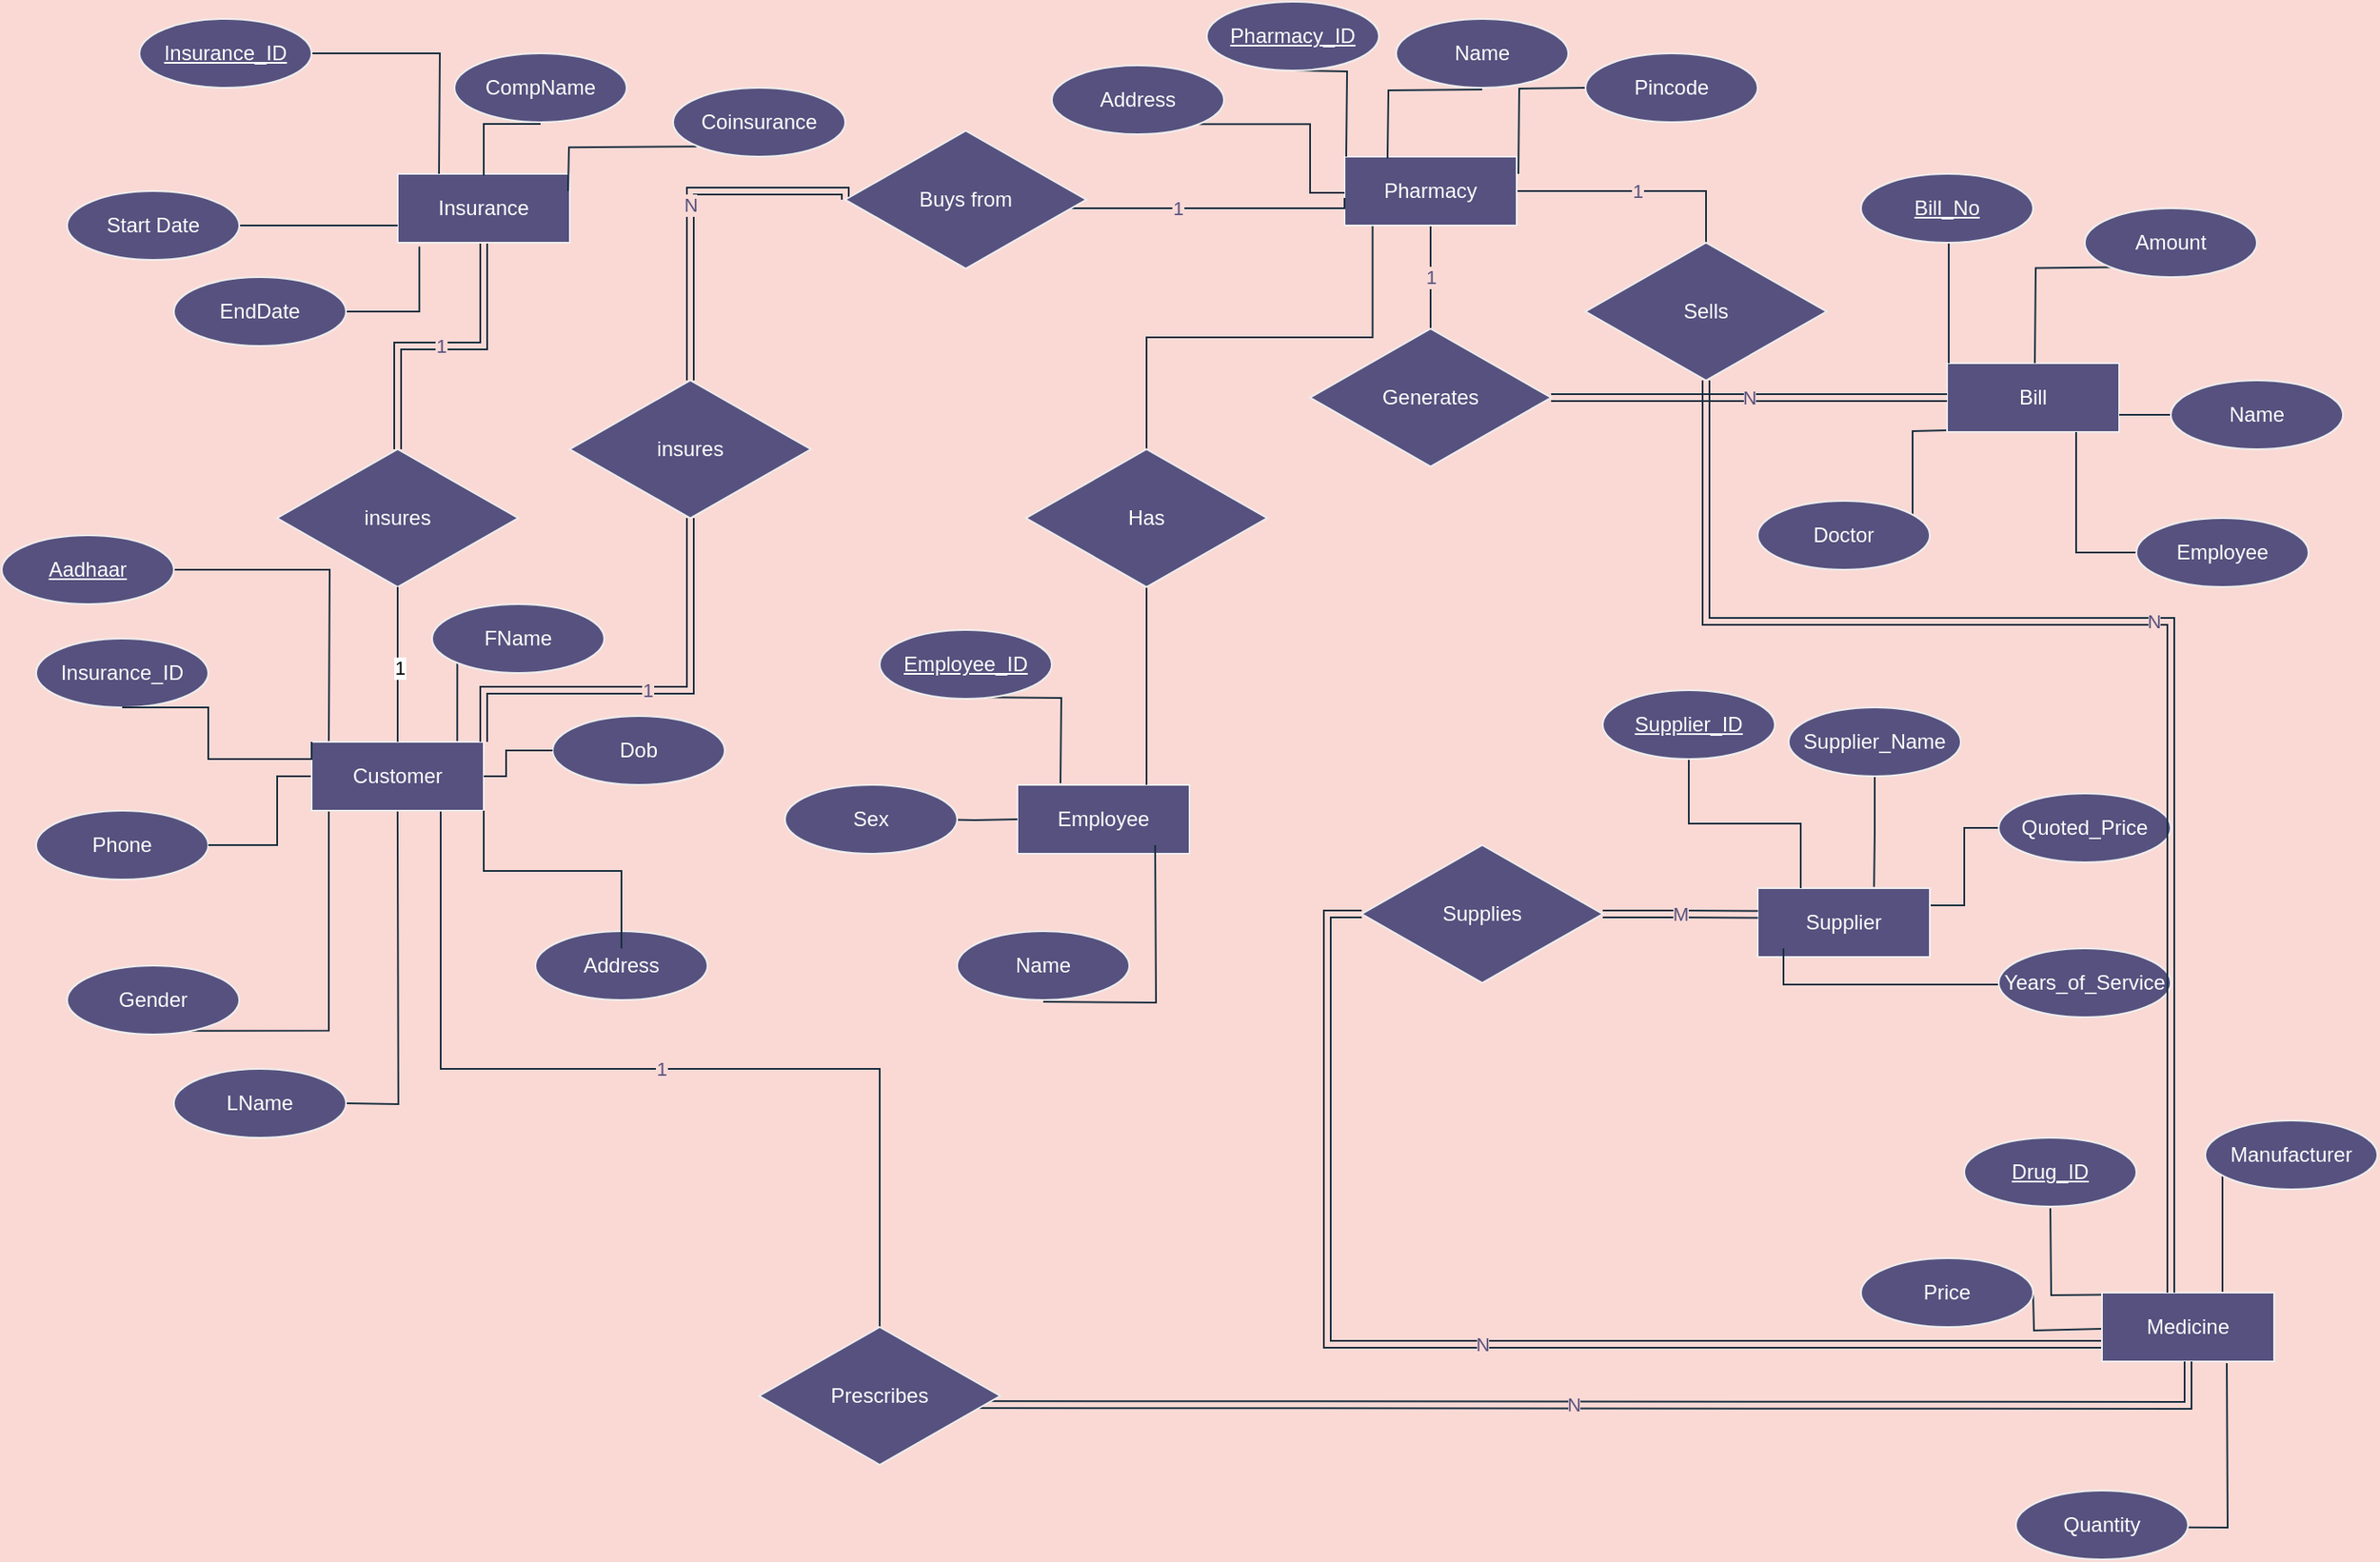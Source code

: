 <mxfile version="20.3.0" type="device"><diagram id="7XF0ykdOEG1b0-4jxJvI" name="Page-1"><mxGraphModel dx="1357" dy="988" grid="1" gridSize="10" guides="1" tooltips="1" connect="1" arrows="1" fold="1" page="1" pageScale="1" pageWidth="1390" pageHeight="980" background="#FAD9D5" math="0" shadow="0"><root><mxCell id="0"/><mxCell id="1" parent="0"/><mxCell id="EUDoSIOGcJR3qe8UrUo0-50" value="1" style="edgeStyle=orthogonalEdgeStyle;rounded=0;orthogonalLoop=1;jettySize=auto;html=1;exitX=0.5;exitY=1;exitDx=0;exitDy=0;entryX=0.5;entryY=0;entryDx=0;entryDy=0;endArrow=none;endFill=0;strokeColor=#182E3E;labelBackgroundColor=#FAD9D5;fontColor=#56517E;shape=link;" parent="1" source="hfJhxxBrOWdaHMS7ZiLI-4" target="EUDoSIOGcJR3qe8UrUo0-17" edge="1"><mxGeometry relative="1" as="geometry"/></mxCell><mxCell id="hfJhxxBrOWdaHMS7ZiLI-4" value="Insurance" style="whiteSpace=wrap;html=1;align=center;fillColor=#56517E;strokeColor=#EEEEEE;fontColor=#FFFFFF;" parent="1" vertex="1"><mxGeometry x="240" y="120" width="100" height="40" as="geometry"/></mxCell><mxCell id="EUDoSIOGcJR3qe8UrUo0-19" style="edgeStyle=orthogonalEdgeStyle;rounded=0;orthogonalLoop=1;jettySize=auto;html=1;exitX=0.5;exitY=1;exitDx=0;exitDy=0;entryX=0.5;entryY=0;entryDx=0;entryDy=0;endArrow=none;endFill=0;strokeColor=#182E3E;labelBackgroundColor=#FAD9D5;" parent="1" edge="1"><mxGeometry relative="1" as="geometry"><mxPoint x="323" y="91" as="sourcePoint"/><mxPoint x="290" y="121" as="targetPoint"/><Array as="points"><mxPoint x="320" y="91"/><mxPoint x="290" y="91"/></Array></mxGeometry></mxCell><mxCell id="hfJhxxBrOWdaHMS7ZiLI-6" value="CompName" style="ellipse;whiteSpace=wrap;html=1;align=center;fillColor=#56517E;strokeColor=#EEEEEE;fontColor=#FFFFFF;" parent="1" vertex="1"><mxGeometry x="273" y="50" width="100" height="40" as="geometry"/></mxCell><mxCell id="EUDoSIOGcJR3qe8UrUo0-18" style="edgeStyle=orthogonalEdgeStyle;rounded=0;orthogonalLoop=1;jettySize=auto;html=1;exitX=1;exitY=0.5;exitDx=0;exitDy=0;entryX=0.126;entryY=1.057;entryDx=0;entryDy=0;entryPerimeter=0;endArrow=none;endFill=0;strokeColor=#182E3E;labelBackgroundColor=#FAD9D5;" parent="1" source="hfJhxxBrOWdaHMS7ZiLI-9" target="hfJhxxBrOWdaHMS7ZiLI-4" edge="1"><mxGeometry relative="1" as="geometry"/></mxCell><mxCell id="hfJhxxBrOWdaHMS7ZiLI-9" value="EndDate" style="ellipse;whiteSpace=wrap;html=1;align=center;fillColor=#56517E;strokeColor=#EEEEEE;fontColor=#FFFFFF;" parent="1" vertex="1"><mxGeometry x="110" y="180" width="100" height="40" as="geometry"/></mxCell><mxCell id="EUDoSIOGcJR3qe8UrUo0-23" style="edgeStyle=orthogonalEdgeStyle;rounded=0;orthogonalLoop=1;jettySize=auto;html=1;exitX=0;exitY=1;exitDx=0;exitDy=0;entryX=1;entryY=0.25;entryDx=0;entryDy=0;endArrow=none;endFill=0;strokeColor=#182E3E;labelBackgroundColor=#FAD9D5;" parent="1" edge="1"><mxGeometry relative="1" as="geometry"><mxPoint x="413.645" y="104.142" as="sourcePoint"/><mxPoint x="339" y="130" as="targetPoint"/></mxGeometry></mxCell><mxCell id="hfJhxxBrOWdaHMS7ZiLI-11" value="Coinsurance" style="ellipse;whiteSpace=wrap;html=1;align=center;fillColor=#56517E;strokeColor=#EEEEEE;fontColor=#FFFFFF;" parent="1" vertex="1"><mxGeometry x="400" y="70" width="100" height="40" as="geometry"/></mxCell><mxCell id="EUDoSIOGcJR3qe8UrUo0-20" style="edgeStyle=orthogonalEdgeStyle;rounded=0;orthogonalLoop=1;jettySize=auto;html=1;exitX=1;exitY=0.5;exitDx=0;exitDy=0;entryX=0.25;entryY=0;entryDx=0;entryDy=0;endArrow=none;endFill=0;strokeColor=#182E3E;labelBackgroundColor=#FAD9D5;" parent="1" edge="1" source="hfJhxxBrOWdaHMS7ZiLI-12"><mxGeometry relative="1" as="geometry"><mxPoint x="235" y="47" as="sourcePoint"/><mxPoint x="264" y="120" as="targetPoint"/></mxGeometry></mxCell><mxCell id="hfJhxxBrOWdaHMS7ZiLI-12" value="Insurance_ID" style="ellipse;whiteSpace=wrap;html=1;align=center;fontStyle=4;fillColor=#56517E;strokeColor=#EEEEEE;fontColor=#FFFFFF;" parent="1" vertex="1"><mxGeometry x="90" y="30" width="100" height="40" as="geometry"/></mxCell><mxCell id="EUDoSIOGcJR3qe8UrUo0-22" style="edgeStyle=orthogonalEdgeStyle;rounded=0;orthogonalLoop=1;jettySize=auto;html=1;exitX=1;exitY=0.5;exitDx=0;exitDy=0;entryX=0;entryY=0.75;entryDx=0;entryDy=0;endArrow=none;endFill=0;strokeColor=#182E3E;labelBackgroundColor=#FAD9D5;" parent="1" source="hfJhxxBrOWdaHMS7ZiLI-13" target="hfJhxxBrOWdaHMS7ZiLI-4" edge="1"><mxGeometry relative="1" as="geometry"><Array as="points"><mxPoint x="150" y="150"/></Array></mxGeometry></mxCell><mxCell id="hfJhxxBrOWdaHMS7ZiLI-13" value="Start Date" style="ellipse;whiteSpace=wrap;html=1;align=center;fillColor=#56517E;strokeColor=#EEEEEE;fontColor=#FFFFFF;" parent="1" vertex="1"><mxGeometry x="48" y="130" width="100" height="40" as="geometry"/></mxCell><mxCell id="EUDoSIOGcJR3qe8UrUo0-65" value="1" style="edgeStyle=orthogonalEdgeStyle;rounded=0;orthogonalLoop=1;jettySize=auto;html=1;exitX=0.75;exitY=1;exitDx=0;exitDy=0;endArrow=none;endFill=0;strokeColor=#182E3E;labelBackgroundColor=#FAD9D5;fontColor=#56517E;" parent="1" source="hfJhxxBrOWdaHMS7ZiLI-21" target="EUDoSIOGcJR3qe8UrUo0-64" edge="1"><mxGeometry relative="1" as="geometry"/></mxCell><mxCell id="EUDoSIOGcJR3qe8UrUo0-38" style="edgeStyle=orthogonalEdgeStyle;rounded=0;orthogonalLoop=1;jettySize=auto;html=1;exitX=0.336;exitY=0.946;exitDx=0;exitDy=0;entryX=0.75;entryY=0;entryDx=0;entryDy=0;endArrow=none;endFill=0;exitPerimeter=0;strokeColor=#182E3E;labelBackgroundColor=#FAD9D5;" parent="1" source="hfJhxxBrOWdaHMS7ZiLI-22" target="hfJhxxBrOWdaHMS7ZiLI-21" edge="1"><mxGeometry relative="1" as="geometry"><mxPoint x="290" y="719" as="sourcePoint"/><mxPoint x="235" y="759" as="targetPoint"/><Array as="points"><mxPoint x="200" y="618"/><mxPoint x="200" y="450"/></Array></mxGeometry></mxCell><mxCell id="hfJhxxBrOWdaHMS7ZiLI-22" value="Gender" style="ellipse;whiteSpace=wrap;html=1;align=center;fillColor=#56517E;strokeColor=#EEEEEE;fontColor=#FFFFFF;" parent="1" vertex="1"><mxGeometry x="48" y="580" width="100" height="40" as="geometry"/></mxCell><mxCell id="EUDoSIOGcJR3qe8UrUo0-40" style="edgeStyle=orthogonalEdgeStyle;rounded=0;orthogonalLoop=1;jettySize=auto;html=1;exitX=0;exitY=1;exitDx=0;exitDy=0;entryX=1;entryY=0.5;entryDx=0;entryDy=0;endArrow=none;endFill=0;strokeColor=#182E3E;labelBackgroundColor=#FAD9D5;" parent="1" source="hfJhxxBrOWdaHMS7ZiLI-23" target="hfJhxxBrOWdaHMS7ZiLI-21" edge="1"><mxGeometry relative="1" as="geometry"><Array as="points"><mxPoint x="275" y="470"/></Array></mxGeometry></mxCell><mxCell id="hfJhxxBrOWdaHMS7ZiLI-23" value="FName" style="ellipse;whiteSpace=wrap;html=1;align=center;fillColor=#56517E;strokeColor=#EEEEEE;fontColor=#FFFFFF;" parent="1" vertex="1"><mxGeometry x="260" y="370" width="100" height="40" as="geometry"/></mxCell><mxCell id="EUDoSIOGcJR3qe8UrUo0-37" style="edgeStyle=orthogonalEdgeStyle;rounded=0;orthogonalLoop=1;jettySize=auto;html=1;entryX=0.25;entryY=1;entryDx=0;entryDy=0;endArrow=none;endFill=0;strokeColor=#182E3E;labelBackgroundColor=#FAD9D5;" parent="1" edge="1"><mxGeometry relative="1" as="geometry"><mxPoint x="210" y="660" as="sourcePoint"/><mxPoint x="239.93" y="480" as="targetPoint"/></mxGeometry></mxCell><mxCell id="hfJhxxBrOWdaHMS7ZiLI-25" value="Phone" style="ellipse;whiteSpace=wrap;html=1;align=center;fillColor=#56517E;strokeColor=#EEEEEE;fontColor=#FFFFFF;" parent="1" vertex="1"><mxGeometry x="30" y="490" width="100" height="40" as="geometry"/></mxCell><mxCell id="EUDoSIOGcJR3qe8UrUo0-39" style="edgeStyle=orthogonalEdgeStyle;rounded=0;orthogonalLoop=1;jettySize=auto;html=1;exitX=1;exitY=0.5;exitDx=0;exitDy=0;entryX=0;entryY=0;entryDx=0;entryDy=0;endArrow=none;endFill=0;strokeColor=#182E3E;labelBackgroundColor=#FAD9D5;" parent="1" edge="1" source="hfJhxxBrOWdaHMS7ZiLI-26"><mxGeometry relative="1" as="geometry"><mxPoint x="150" y="410" as="sourcePoint"/><mxPoint x="200" y="450" as="targetPoint"/></mxGeometry></mxCell><mxCell id="hfJhxxBrOWdaHMS7ZiLI-26" value="Aadhaar" style="ellipse;whiteSpace=wrap;html=1;align=center;fontStyle=4;fillColor=#56517E;strokeColor=#EEEEEE;fontColor=#FFFFFF;" parent="1" vertex="1"><mxGeometry x="10" y="330" width="100" height="40" as="geometry"/></mxCell><mxCell id="EUDoSIOGcJR3qe8UrUo0-36" style="edgeStyle=orthogonalEdgeStyle;rounded=0;orthogonalLoop=1;jettySize=auto;html=1;exitX=1;exitY=0.5;exitDx=0;exitDy=0;entryX=0;entryY=0.5;entryDx=0;entryDy=0;endArrow=none;endFill=0;strokeColor=#182E3E;labelBackgroundColor=#FAD9D5;" parent="1" source="hfJhxxBrOWdaHMS7ZiLI-25" target="hfJhxxBrOWdaHMS7ZiLI-21" edge="1"><mxGeometry relative="1" as="geometry"><mxPoint x="150" y="780" as="sourcePoint"/><Array as="points"><mxPoint x="170" y="510"/><mxPoint x="170" y="470"/></Array></mxGeometry></mxCell><mxCell id="EUDoSIOGcJR3qe8UrUo0-55" value="1" style="edgeStyle=orthogonalEdgeStyle;rounded=0;orthogonalLoop=1;jettySize=auto;html=1;exitX=0.5;exitY=1;exitDx=0;exitDy=0;entryX=0.5;entryY=0;entryDx=0;entryDy=0;endArrow=none;endFill=0;strokeColor=#182E3E;labelBackgroundColor=#FAD9D5;fontColor=#56517E;" parent="1" source="hfJhxxBrOWdaHMS7ZiLI-29" target="EUDoSIOGcJR3qe8UrUo0-54" edge="1"><mxGeometry relative="1" as="geometry"/></mxCell><mxCell id="EUDoSIOGcJR3qe8UrUo0-73" value="1" style="edgeStyle=orthogonalEdgeStyle;rounded=0;orthogonalLoop=1;jettySize=auto;html=1;exitX=1;exitY=0.5;exitDx=0;exitDy=0;entryX=0.5;entryY=0;entryDx=0;entryDy=0;endArrow=none;endFill=0;strokeColor=#182E3E;labelBackgroundColor=#FAD9D5;fontColor=#56517E;" parent="1" source="hfJhxxBrOWdaHMS7ZiLI-29" target="EUDoSIOGcJR3qe8UrUo0-72" edge="1"><mxGeometry relative="1" as="geometry"/></mxCell><mxCell id="hfJhxxBrOWdaHMS7ZiLI-29" value="Pharmacy" style="whiteSpace=wrap;html=1;align=center;fillColor=#56517E;strokeColor=#EEEEEE;fontColor=#FFFFFF;" parent="1" vertex="1"><mxGeometry x="790" y="110" width="100" height="40" as="geometry"/></mxCell><mxCell id="EUDoSIOGcJR3qe8UrUo0-30" style="edgeStyle=orthogonalEdgeStyle;rounded=0;orthogonalLoop=1;jettySize=auto;html=1;exitX=0.5;exitY=1;exitDx=0;exitDy=0;entryX=0.25;entryY=0;entryDx=0;entryDy=0;endArrow=none;endFill=0;strokeColor=#182E3E;labelBackgroundColor=#FAD9D5;" parent="1" edge="1"><mxGeometry relative="1" as="geometry"><mxPoint x="870" y="71.0" as="sourcePoint"/><mxPoint x="815" y="111.0" as="targetPoint"/></mxGeometry></mxCell><mxCell id="hfJhxxBrOWdaHMS7ZiLI-30" value="Name" style="ellipse;whiteSpace=wrap;html=1;align=center;fillColor=#56517E;strokeColor=#EEEEEE;fontColor=#FFFFFF;" parent="1" vertex="1"><mxGeometry x="820" y="30" width="100" height="40" as="geometry"/></mxCell><mxCell id="EUDoSIOGcJR3qe8UrUo0-28" style="edgeStyle=orthogonalEdgeStyle;rounded=0;orthogonalLoop=1;jettySize=auto;html=1;exitX=1;exitY=1;exitDx=0;exitDy=0;entryX=0;entryY=0.5;entryDx=0;entryDy=0;endArrow=none;endFill=0;strokeColor=#182E3E;labelBackgroundColor=#FAD9D5;" parent="1" edge="1"><mxGeometry relative="1" as="geometry"><mxPoint x="705.355" y="91.142" as="sourcePoint"/><mxPoint x="790" y="131.0" as="targetPoint"/><Array as="points"><mxPoint x="770" y="91"/><mxPoint x="770" y="131"/></Array></mxGeometry></mxCell><mxCell id="hfJhxxBrOWdaHMS7ZiLI-31" value="Address" style="ellipse;whiteSpace=wrap;html=1;align=center;fillColor=#56517E;strokeColor=#EEEEEE;fontColor=#FFFFFF;" parent="1" vertex="1"><mxGeometry x="620" y="57" width="100" height="40" as="geometry"/></mxCell><mxCell id="EUDoSIOGcJR3qe8UrUo0-29" style="edgeStyle=orthogonalEdgeStyle;rounded=0;orthogonalLoop=1;jettySize=auto;html=1;exitX=0.5;exitY=1;exitDx=0;exitDy=0;entryX=0;entryY=0;entryDx=0;entryDy=0;endArrow=none;endFill=0;strokeColor=#182E3E;labelBackgroundColor=#FAD9D5;" parent="1" edge="1"><mxGeometry relative="1" as="geometry"><mxPoint x="761" y="60.0" as="sourcePoint"/><mxPoint x="791" y="110.0" as="targetPoint"/></mxGeometry></mxCell><mxCell id="hfJhxxBrOWdaHMS7ZiLI-34" value="Pharmacy_ID" style="ellipse;whiteSpace=wrap;html=1;align=center;fontStyle=4;fillColor=#56517E;strokeColor=#EEEEEE;fontColor=#FFFFFF;" parent="1" vertex="1"><mxGeometry x="710" y="20" width="100" height="40" as="geometry"/></mxCell><mxCell id="V5djF7r7HjZtkyqobrwl-5" value="Employee" style="whiteSpace=wrap;html=1;align=center;fillColor=#56517E;strokeColor=#EEEEEE;fontColor=#FFFFFF;" parent="1" vertex="1"><mxGeometry x="600" y="475" width="100" height="40" as="geometry"/></mxCell><mxCell id="EUDoSIOGcJR3qe8UrUo0-43" style="edgeStyle=orthogonalEdgeStyle;rounded=0;orthogonalLoop=1;jettySize=auto;html=1;exitX=0.5;exitY=1;exitDx=0;exitDy=0;endArrow=none;endFill=0;strokeColor=#182E3E;labelBackgroundColor=#FAD9D5;" parent="1" edge="1"><mxGeometry relative="1" as="geometry"><mxPoint x="615" y="601" as="sourcePoint"/><mxPoint x="680" y="510" as="targetPoint"/></mxGeometry></mxCell><mxCell id="V5djF7r7HjZtkyqobrwl-6" value="Name" style="ellipse;whiteSpace=wrap;html=1;align=center;fillColor=#56517E;strokeColor=#EEEEEE;fontColor=#FFFFFF;" parent="1" vertex="1"><mxGeometry x="565" y="560" width="100" height="40" as="geometry"/></mxCell><mxCell id="EUDoSIOGcJR3qe8UrUo0-42" style="edgeStyle=orthogonalEdgeStyle;rounded=0;orthogonalLoop=1;jettySize=auto;html=1;exitX=0.5;exitY=1;exitDx=0;exitDy=0;entryX=0.25;entryY=0;entryDx=0;entryDy=0;endArrow=none;endFill=0;strokeColor=#182E3E;labelBackgroundColor=#FAD9D5;" parent="1" edge="1"><mxGeometry relative="1" as="geometry"><mxPoint x="570" y="424" as="sourcePoint"/><mxPoint x="625" y="474" as="targetPoint"/></mxGeometry></mxCell><mxCell id="V5djF7r7HjZtkyqobrwl-8" value="Employee_ID" style="ellipse;whiteSpace=wrap;html=1;align=center;fontStyle=4;fillColor=#56517E;strokeColor=#EEEEEE;fontColor=#FFFFFF;" parent="1" vertex="1"><mxGeometry x="520" y="385" width="100" height="40" as="geometry"/></mxCell><mxCell id="EUDoSIOGcJR3qe8UrUo0-31" style="edgeStyle=orthogonalEdgeStyle;rounded=0;orthogonalLoop=1;jettySize=auto;html=1;exitX=0;exitY=0.5;exitDx=0;exitDy=0;entryX=1;entryY=0.25;entryDx=0;entryDy=0;endArrow=none;endFill=0;strokeColor=#182E3E;labelBackgroundColor=#FAD9D5;" parent="1" edge="1"><mxGeometry relative="1" as="geometry"><mxPoint x="931.0" y="70" as="sourcePoint"/><mxPoint x="891.0" y="120" as="targetPoint"/></mxGeometry></mxCell><mxCell id="V5djF7r7HjZtkyqobrwl-9" value="Pincode" style="ellipse;whiteSpace=wrap;html=1;align=center;fillColor=#56517E;strokeColor=#EEEEEE;fontColor=#FFFFFF;" parent="1" vertex="1"><mxGeometry x="930" y="50" width="100" height="40" as="geometry"/></mxCell><mxCell id="EUDoSIOGcJR3qe8UrUo0-41" style="edgeStyle=orthogonalEdgeStyle;rounded=0;orthogonalLoop=1;jettySize=auto;html=1;exitX=1;exitY=0.5;exitDx=0;exitDy=0;entryX=0;entryY=0.5;entryDx=0;entryDy=0;endArrow=none;endFill=0;strokeColor=#182E3E;labelBackgroundColor=#FAD9D5;" parent="1" target="V5djF7r7HjZtkyqobrwl-5" edge="1"><mxGeometry relative="1" as="geometry"><mxPoint x="550.0" y="495.0" as="sourcePoint"/></mxGeometry></mxCell><mxCell id="V5djF7r7HjZtkyqobrwl-10" value="Sex" style="ellipse;whiteSpace=wrap;html=1;align=center;fillColor=#56517E;strokeColor=#EEEEEE;fontColor=#FFFFFF;" parent="1" vertex="1"><mxGeometry x="465" y="475" width="100" height="40" as="geometry"/></mxCell><mxCell id="EUDoSIOGcJR3qe8UrUo0-44" style="edgeStyle=orthogonalEdgeStyle;rounded=0;orthogonalLoop=1;jettySize=auto;html=1;exitX=0;exitY=0.5;exitDx=0;exitDy=0;entryX=1;entryY=0.5;entryDx=0;entryDy=0;endArrow=none;endFill=0;strokeColor=#182E3E;labelBackgroundColor=#FAD9D5;" parent="1" edge="1"><mxGeometry relative="1" as="geometry"><mxPoint x="1230" y="791" as="sourcePoint"/><mxPoint x="1190" y="771" as="targetPoint"/></mxGeometry></mxCell><mxCell id="EUDoSIOGcJR3qe8UrUo0-45" style="edgeStyle=orthogonalEdgeStyle;rounded=0;orthogonalLoop=1;jettySize=auto;html=1;exitX=0.5;exitY=0;exitDx=0;exitDy=0;entryX=0;entryY=0.5;entryDx=0;entryDy=0;endArrow=none;endFill=0;strokeColor=#182E3E;labelBackgroundColor=#FAD9D5;" parent="1" edge="1"><mxGeometry relative="1" as="geometry"><mxPoint x="1281.0" y="771" as="sourcePoint"/><mxPoint x="1292.0" y="691.0" as="targetPoint"/><Array as="points"><mxPoint x="1300" y="771"/><mxPoint x="1300" y="691"/></Array></mxGeometry></mxCell><mxCell id="EUDoSIOGcJR3qe8UrUo0-46" style="edgeStyle=orthogonalEdgeStyle;rounded=0;orthogonalLoop=1;jettySize=auto;html=1;exitX=0.25;exitY=0;exitDx=0;exitDy=0;entryX=0.5;entryY=1;entryDx=0;entryDy=0;endArrow=none;endFill=0;strokeColor=#182E3E;labelBackgroundColor=#FAD9D5;" parent="1" edge="1"><mxGeometry relative="1" as="geometry"><mxPoint x="1255" y="771" as="sourcePoint"/><mxPoint x="1200" y="721" as="targetPoint"/></mxGeometry></mxCell><mxCell id="EUDoSIOGcJR3qe8UrUo0-69" value="N" style="edgeStyle=orthogonalEdgeStyle;rounded=0;orthogonalLoop=1;jettySize=auto;html=1;exitX=0;exitY=0.75;exitDx=0;exitDy=0;entryX=0;entryY=0.5;entryDx=0;entryDy=0;endArrow=none;endFill=0;strokeColor=#182E3E;labelBackgroundColor=#FAD9D5;shape=link;fontColor=#56517E;" parent="1" source="PCEqB7BbKLcqaU2WV-lJ-2" target="EUDoSIOGcJR3qe8UrUo0-68" edge="1"><mxGeometry relative="1" as="geometry"/></mxCell><mxCell id="PCEqB7BbKLcqaU2WV-lJ-2" value="Medicine" style="whiteSpace=wrap;html=1;align=center;fillColor=#56517E;strokeColor=#EEEEEE;fontColor=#FFFFFF;" parent="1" vertex="1"><mxGeometry x="1230" y="770" width="100" height="40" as="geometry"/></mxCell><mxCell id="EUDoSIOGcJR3qe8UrUo0-47" style="edgeStyle=orthogonalEdgeStyle;rounded=0;orthogonalLoop=1;jettySize=auto;html=1;exitX=0;exitY=0.5;exitDx=0;exitDy=0;entryX=0.75;entryY=0;entryDx=0;entryDy=0;endArrow=none;endFill=0;strokeColor=#182E3E;labelBackgroundColor=#FAD9D5;" parent="1" edge="1"><mxGeometry relative="1" as="geometry"><mxPoint x="1180.0" y="906" as="sourcePoint"/><mxPoint x="1302.5" y="811" as="targetPoint"/></mxGeometry></mxCell><mxCell id="PCEqB7BbKLcqaU2WV-lJ-3" value="Quantity" style="ellipse;whiteSpace=wrap;html=1;align=center;fillColor=#56517E;strokeColor=#EEEEEE;fontColor=#FFFFFF;" parent="1" vertex="1"><mxGeometry x="1180" y="885" width="100" height="40" as="geometry"/></mxCell><mxCell id="PCEqB7BbKLcqaU2WV-lJ-4" value="Price" style="ellipse;whiteSpace=wrap;html=1;align=center;fillColor=#56517E;strokeColor=#EEEEEE;fontColor=#FFFFFF;" parent="1" vertex="1"><mxGeometry x="1090" y="750" width="100" height="40" as="geometry"/></mxCell><mxCell id="PCEqB7BbKLcqaU2WV-lJ-5" value="Drug_ID" style="ellipse;whiteSpace=wrap;html=1;align=center;fontStyle=4;fillColor=#56517E;strokeColor=#EEEEEE;fontColor=#FFFFFF;" parent="1" vertex="1"><mxGeometry x="1150" y="680" width="100" height="40" as="geometry"/></mxCell><mxCell id="PCEqB7BbKLcqaU2WV-lJ-6" value="Manufacturer" style="ellipse;whiteSpace=wrap;html=1;align=center;fillColor=#56517E;strokeColor=#EEEEEE;fontColor=#FFFFFF;" parent="1" vertex="1"><mxGeometry x="1290" y="670" width="100" height="40" as="geometry"/></mxCell><mxCell id="EUDoSIOGcJR3qe8UrUo0-62" style="edgeStyle=orthogonalEdgeStyle;rounded=0;orthogonalLoop=1;jettySize=auto;html=1;exitX=0;exitY=1;exitDx=0;exitDy=0;entryX=1;entryY=0.5;entryDx=0;entryDy=0;endArrow=none;endFill=0;strokeColor=#182E3E;labelBackgroundColor=#FAD9D5;" parent="1" edge="1"><mxGeometry relative="1" as="geometry"><mxPoint x="1140" y="269" as="sourcePoint"/><mxPoint x="1120" y="329" as="targetPoint"/></mxGeometry></mxCell><mxCell id="EUDoSIOGcJR3qe8UrUo0-6" value="Bill" style="whiteSpace=wrap;html=1;align=center;fillColor=#56517E;strokeColor=#EEEEEE;fontColor=#FFFFFF;" parent="1" vertex="1"><mxGeometry x="1140" y="230" width="100" height="40" as="geometry"/></mxCell><mxCell id="EUDoSIOGcJR3qe8UrUo0-25" style="edgeStyle=orthogonalEdgeStyle;rounded=0;orthogonalLoop=1;jettySize=auto;html=1;exitX=0;exitY=1;exitDx=0;exitDy=0;entryX=0.5;entryY=0;entryDx=0;entryDy=0;endArrow=none;endFill=0;strokeColor=#182E3E;labelBackgroundColor=#FAD9D5;" parent="1" edge="1"><mxGeometry relative="1" as="geometry"><mxPoint x="1235.799" y="174.204" as="sourcePoint"/><mxPoint x="1191" y="230" as="targetPoint"/></mxGeometry></mxCell><mxCell id="EUDoSIOGcJR3qe8UrUo0-7" value="Amount" style="ellipse;whiteSpace=wrap;html=1;align=center;fillColor=#56517E;strokeColor=#EEEEEE;fontColor=#FFFFFF;" parent="1" vertex="1"><mxGeometry x="1220" y="140" width="100" height="40" as="geometry"/></mxCell><mxCell id="EUDoSIOGcJR3qe8UrUo0-26" style="edgeStyle=orthogonalEdgeStyle;rounded=0;orthogonalLoop=1;jettySize=auto;html=1;exitX=0;exitY=0.5;exitDx=0;exitDy=0;entryX=1;entryY=0.75;entryDx=0;entryDy=0;endArrow=none;endFill=0;strokeColor=#182E3E;labelBackgroundColor=#FAD9D5;" parent="1" source="EUDoSIOGcJR3qe8UrUo0-8" target="EUDoSIOGcJR3qe8UrUo0-6" edge="1"><mxGeometry relative="1" as="geometry"/></mxCell><mxCell id="EUDoSIOGcJR3qe8UrUo0-8" value="Name" style="ellipse;whiteSpace=wrap;html=1;align=center;fillColor=#56517E;strokeColor=#EEEEEE;fontColor=#FFFFFF;" parent="1" vertex="1"><mxGeometry x="1270" y="240" width="100" height="40" as="geometry"/></mxCell><mxCell id="EUDoSIOGcJR3qe8UrUo0-24" style="edgeStyle=orthogonalEdgeStyle;rounded=0;orthogonalLoop=1;jettySize=auto;html=1;exitX=0.5;exitY=1;exitDx=0;exitDy=0;entryX=0;entryY=0;entryDx=0;entryDy=0;endArrow=none;endFill=0;strokeColor=#182E3E;labelBackgroundColor=#FAD9D5;" parent="1" edge="1"><mxGeometry relative="1" as="geometry"><mxPoint x="1141" y="160" as="sourcePoint"/><mxPoint x="1141" y="230" as="targetPoint"/></mxGeometry></mxCell><mxCell id="EUDoSIOGcJR3qe8UrUo0-9" value="Bill_No" style="ellipse;whiteSpace=wrap;html=1;align=center;fontStyle=4;fillColor=#56517E;strokeColor=#EEEEEE;fontColor=#FFFFFF;" parent="1" vertex="1"><mxGeometry x="1090" y="120" width="100" height="40" as="geometry"/></mxCell><mxCell id="EUDoSIOGcJR3qe8UrUo0-27" style="edgeStyle=orthogonalEdgeStyle;rounded=0;orthogonalLoop=1;jettySize=auto;html=1;exitX=0;exitY=0.5;exitDx=0;exitDy=0;entryX=0.75;entryY=1;entryDx=0;entryDy=0;endArrow=none;endFill=0;strokeColor=#182E3E;labelBackgroundColor=#FAD9D5;" parent="1" source="EUDoSIOGcJR3qe8UrUo0-10" target="EUDoSIOGcJR3qe8UrUo0-6" edge="1"><mxGeometry relative="1" as="geometry"/></mxCell><mxCell id="EUDoSIOGcJR3qe8UrUo0-10" value="Employee" style="ellipse;whiteSpace=wrap;html=1;align=center;fillColor=#56517E;strokeColor=#EEEEEE;fontColor=#FFFFFF;" parent="1" vertex="1"><mxGeometry x="1250" y="320" width="100" height="40" as="geometry"/></mxCell><mxCell id="EUDoSIOGcJR3qe8UrUo0-67" style="edgeStyle=orthogonalEdgeStyle;rounded=0;orthogonalLoop=1;jettySize=auto;html=1;exitX=1;exitY=0.25;exitDx=0;exitDy=0;entryX=0;entryY=0.5;entryDx=0;entryDy=0;endArrow=none;endFill=0;strokeColor=#182E3E;labelBackgroundColor=#FAD9D5;" parent="1" source="EUDoSIOGcJR3qe8UrUo0-11" target="EUDoSIOGcJR3qe8UrUo0-13" edge="1"><mxGeometry relative="1" as="geometry"/></mxCell><mxCell id="EUDoSIOGcJR3qe8UrUo0-11" value="Supplier" style="whiteSpace=wrap;html=1;align=center;fillColor=#56517E;strokeColor=#EEEEEE;fontColor=#FFFFFF;" parent="1" vertex="1"><mxGeometry x="1030" y="535" width="100" height="40" as="geometry"/></mxCell><mxCell id="EUDoSIOGcJR3qe8UrUo0-34" style="edgeStyle=orthogonalEdgeStyle;rounded=0;orthogonalLoop=1;jettySize=auto;html=1;exitX=0.5;exitY=1;exitDx=0;exitDy=0;entryX=0.676;entryY=-0.02;entryDx=0;entryDy=0;entryPerimeter=0;endArrow=none;endFill=0;strokeColor=#182E3E;labelBackgroundColor=#FAD9D5;" parent="1" source="EUDoSIOGcJR3qe8UrUo0-12" target="EUDoSIOGcJR3qe8UrUo0-11" edge="1"><mxGeometry relative="1" as="geometry"/></mxCell><mxCell id="EUDoSIOGcJR3qe8UrUo0-12" value="Supplier_Name" style="ellipse;whiteSpace=wrap;html=1;align=center;fillColor=#56517E;strokeColor=#EEEEEE;fontColor=#FFFFFF;" parent="1" vertex="1"><mxGeometry x="1048" y="430" width="100" height="40" as="geometry"/></mxCell><mxCell id="EUDoSIOGcJR3qe8UrUo0-13" value="Quoted_Price" style="ellipse;whiteSpace=wrap;html=1;align=center;fillColor=#56517E;strokeColor=#EEEEEE;fontColor=#FFFFFF;" parent="1" vertex="1"><mxGeometry x="1170" y="480" width="100" height="40" as="geometry"/></mxCell><mxCell id="EUDoSIOGcJR3qe8UrUo0-33" style="edgeStyle=orthogonalEdgeStyle;rounded=0;orthogonalLoop=1;jettySize=auto;html=1;exitX=0.5;exitY=1;exitDx=0;exitDy=0;entryX=0.25;entryY=0;entryDx=0;entryDy=0;endArrow=none;endFill=0;strokeColor=#182E3E;labelBackgroundColor=#FAD9D5;" parent="1" source="EUDoSIOGcJR3qe8UrUo0-14" target="EUDoSIOGcJR3qe8UrUo0-11" edge="1"><mxGeometry relative="1" as="geometry"/></mxCell><mxCell id="EUDoSIOGcJR3qe8UrUo0-14" value="Supplier_ID" style="ellipse;whiteSpace=wrap;html=1;align=center;fontStyle=4;fillColor=#56517E;strokeColor=#EEEEEE;fontColor=#FFFFFF;" parent="1" vertex="1"><mxGeometry x="940" y="420" width="100" height="40" as="geometry"/></mxCell><mxCell id="EUDoSIOGcJR3qe8UrUo0-35" style="edgeStyle=orthogonalEdgeStyle;rounded=0;orthogonalLoop=1;jettySize=auto;html=1;exitX=1;exitY=0.5;exitDx=0;exitDy=0;endArrow=none;endFill=0;strokeColor=#182E3E;labelBackgroundColor=#FAD9D5;" parent="1" edge="1"><mxGeometry relative="1" as="geometry"><mxPoint x="1270" y="591" as="sourcePoint"/><mxPoint x="1045" y="570" as="targetPoint"/><Array as="points"><mxPoint x="1045" y="591"/><mxPoint x="1045" y="575"/></Array></mxGeometry></mxCell><mxCell id="EUDoSIOGcJR3qe8UrUo0-15" value="Years_of_Service" style="ellipse;whiteSpace=wrap;html=1;align=center;fillColor=#56517E;strokeColor=#EEEEEE;fontColor=#FFFFFF;" parent="1" vertex="1"><mxGeometry x="1170" y="570" width="100" height="40" as="geometry"/></mxCell><mxCell id="EUDoSIOGcJR3qe8UrUo0-17" value="insures" style="rhombus;whiteSpace=wrap;html=1;fillColor=#56517E;strokeColor=#EEEEEE;fontColor=#FFFFFF;" parent="1" vertex="1"><mxGeometry x="170" y="280" width="140" height="80" as="geometry"/></mxCell><mxCell id="EUDoSIOGcJR3qe8UrUo0-52" value="1" style="edgeStyle=orthogonalEdgeStyle;rounded=0;orthogonalLoop=1;jettySize=auto;html=1;exitX=1;exitY=0.5;exitDx=0;exitDy=0;entryX=0;entryY=0.75;entryDx=0;entryDy=0;endArrow=none;endFill=0;strokeColor=#182E3E;labelBackgroundColor=#FAD9D5;fontColor=#56517E;" parent="1" edge="1"><mxGeometry relative="1" as="geometry"><mxPoint x="590" y="140" as="sourcePoint"/><mxPoint x="790" y="134" as="targetPoint"/><Array as="points"><mxPoint x="790" y="140"/></Array></mxGeometry></mxCell><mxCell id="EUDoSIOGcJR3qe8UrUo0-53" value="N" style="edgeStyle=orthogonalEdgeStyle;rounded=0;orthogonalLoop=1;jettySize=auto;html=1;exitX=0;exitY=0.5;exitDx=0;exitDy=0;entryX=0.5;entryY=0;entryDx=0;entryDy=0;endArrow=none;endFill=0;strokeColor=#182E3E;labelBackgroundColor=#FAD9D5;fontColor=#56517E;shape=link;" parent="1" edge="1" target="3AS5WESeTif79dfq1eo7-12"><mxGeometry relative="1" as="geometry"><Array as="points"><mxPoint x="500" y="130"/><mxPoint x="410" y="130"/></Array><mxPoint x="500" y="135" as="sourcePoint"/><mxPoint x="340" y="140" as="targetPoint"/></mxGeometry></mxCell><mxCell id="EUDoSIOGcJR3qe8UrUo0-51" value="Buys from" style="rhombus;whiteSpace=wrap;html=1;fillColor=#56517E;strokeColor=#EEEEEE;fontColor=#FFFFFF;" parent="1" vertex="1"><mxGeometry x="500" y="95" width="140" height="80" as="geometry"/></mxCell><mxCell id="EUDoSIOGcJR3qe8UrUo0-56" value="N" style="edgeStyle=orthogonalEdgeStyle;rounded=0;orthogonalLoop=1;jettySize=auto;html=1;exitX=1;exitY=0.5;exitDx=0;exitDy=0;entryX=0;entryY=0.5;entryDx=0;entryDy=0;endArrow=none;endFill=0;strokeColor=#182E3E;labelBackgroundColor=#FAD9D5;fontColor=#56517E;shape=link;" parent="1" source="EUDoSIOGcJR3qe8UrUo0-54" target="EUDoSIOGcJR3qe8UrUo0-6" edge="1"><mxGeometry relative="1" as="geometry"/></mxCell><mxCell id="EUDoSIOGcJR3qe8UrUo0-71" value="N" style="edgeStyle=orthogonalEdgeStyle;rounded=0;orthogonalLoop=1;jettySize=auto;html=1;exitX=0.5;exitY=1;exitDx=0;exitDy=0;endArrow=none;endFill=0;strokeColor=#182E3E;labelBackgroundColor=#FAD9D5;fontColor=#56517E;shape=link;" parent="1" source="EUDoSIOGcJR3qe8UrUo0-72" edge="1"><mxGeometry relative="1" as="geometry"><Array as="points"><mxPoint x="1000" y="380"/><mxPoint x="1270" y="380"/><mxPoint x="1270" y="770"/></Array><mxPoint x="1270" y="770" as="targetPoint"/></mxGeometry></mxCell><mxCell id="EUDoSIOGcJR3qe8UrUo0-54" value="Generates" style="rhombus;whiteSpace=wrap;html=1;fillColor=#56517E;strokeColor=#EEEEEE;fontColor=#FFFFFF;" parent="1" vertex="1"><mxGeometry x="770" y="210" width="140" height="80" as="geometry"/></mxCell><mxCell id="EUDoSIOGcJR3qe8UrUo0-59" style="edgeStyle=orthogonalEdgeStyle;rounded=0;orthogonalLoop=1;jettySize=auto;html=1;exitX=0.5;exitY=1;exitDx=0;exitDy=0;entryX=0.75;entryY=0;entryDx=0;entryDy=0;endArrow=none;endFill=0;strokeColor=#182E3E;labelBackgroundColor=#FAD9D5;" parent="1" source="EUDoSIOGcJR3qe8UrUo0-58" target="V5djF7r7HjZtkyqobrwl-5" edge="1"><mxGeometry relative="1" as="geometry"/></mxCell><mxCell id="EUDoSIOGcJR3qe8UrUo0-60" style="edgeStyle=orthogonalEdgeStyle;rounded=0;orthogonalLoop=1;jettySize=auto;html=1;exitX=0.5;exitY=0;exitDx=0;exitDy=0;entryX=0.163;entryY=1.008;entryDx=0;entryDy=0;entryPerimeter=0;endArrow=none;endFill=0;strokeColor=#182E3E;labelBackgroundColor=#FAD9D5;" parent="1" source="EUDoSIOGcJR3qe8UrUo0-58" target="hfJhxxBrOWdaHMS7ZiLI-29" edge="1"><mxGeometry relative="1" as="geometry"/></mxCell><mxCell id="EUDoSIOGcJR3qe8UrUo0-58" value="Has" style="rhombus;whiteSpace=wrap;html=1;fillColor=#56517E;strokeColor=#EEEEEE;fontColor=#FFFFFF;" parent="1" vertex="1"><mxGeometry x="605" y="280" width="140" height="80" as="geometry"/></mxCell><mxCell id="EUDoSIOGcJR3qe8UrUo0-63" value="Doctor" style="ellipse;whiteSpace=wrap;html=1;align=center;fillColor=#56517E;strokeColor=#EEEEEE;fontColor=#FFFFFF;" parent="1" vertex="1"><mxGeometry x="1030" y="310" width="100" height="40" as="geometry"/></mxCell><mxCell id="EUDoSIOGcJR3qe8UrUo0-66" value="N" style="edgeStyle=orthogonalEdgeStyle;rounded=0;orthogonalLoop=1;jettySize=auto;html=1;exitX=1;exitY=0.5;exitDx=0;exitDy=0;endArrow=none;endFill=0;entryX=0.5;entryY=1;entryDx=0;entryDy=0;strokeColor=#182E3E;labelBackgroundColor=#FAD9D5;shape=link;fontColor=#56517E;" parent="1" target="PCEqB7BbKLcqaU2WV-lJ-2" edge="1"><mxGeometry relative="1" as="geometry"><mxPoint x="640" y="810" as="targetPoint"/><mxPoint x="540" y="835" as="sourcePoint"/></mxGeometry></mxCell><mxCell id="EUDoSIOGcJR3qe8UrUo0-64" value="Prescribes" style="rhombus;whiteSpace=wrap;html=1;fillColor=#56517E;strokeColor=#EEEEEE;fontColor=#FFFFFF;" parent="1" vertex="1"><mxGeometry x="450" y="790" width="140" height="80" as="geometry"/></mxCell><mxCell id="EUDoSIOGcJR3qe8UrUo0-70" value="M" style="edgeStyle=orthogonalEdgeStyle;rounded=0;orthogonalLoop=1;jettySize=auto;html=1;exitX=1;exitY=0.5;exitDx=0;exitDy=0;entryX=0.002;entryY=0.381;entryDx=0;entryDy=0;entryPerimeter=0;endArrow=none;endFill=0;strokeColor=#182E3E;labelBackgroundColor=#FAD9D5;shape=link;fontColor=#56517E;" parent="1" source="EUDoSIOGcJR3qe8UrUo0-68" target="EUDoSIOGcJR3qe8UrUo0-11" edge="1"><mxGeometry relative="1" as="geometry"/></mxCell><mxCell id="EUDoSIOGcJR3qe8UrUo0-68" value="Supplies" style="rhombus;whiteSpace=wrap;html=1;fillColor=#56517E;strokeColor=#EEEEEE;fontColor=#FFFFFF;" parent="1" vertex="1"><mxGeometry x="800" y="510" width="140" height="80" as="geometry"/></mxCell><mxCell id="EUDoSIOGcJR3qe8UrUo0-72" value="Sells" style="rhombus;whiteSpace=wrap;html=1;fillColor=#56517E;strokeColor=#EEEEEE;fontColor=#FFFFFF;" parent="1" vertex="1"><mxGeometry x="930" y="160" width="140" height="80" as="geometry"/></mxCell><mxCell id="hfJhxxBrOWdaHMS7ZiLI-21" value="Customer" style="whiteSpace=wrap;html=1;align=center;fillColor=#56517E;strokeColor=#EEEEEE;fontColor=#FFFFFF;" parent="1" vertex="1"><mxGeometry x="190" y="450" width="100" height="40" as="geometry"/></mxCell><mxCell id="3AS5WESeTif79dfq1eo7-1" value="" style="edgeStyle=orthogonalEdgeStyle;rounded=0;orthogonalLoop=1;jettySize=auto;html=1;exitX=0.5;exitY=1;exitDx=0;exitDy=0;endArrow=none;endFill=0;entryX=0.5;entryY=0;entryDx=0;entryDy=0;strokeColor=#182E3E;labelBackgroundColor=#FAD9D5;fontColor=#56517E;" edge="1" parent="1" source="EUDoSIOGcJR3qe8UrUo0-17" target="hfJhxxBrOWdaHMS7ZiLI-21"><mxGeometry relative="1" as="geometry"><mxPoint x="240" y="360" as="sourcePoint"/><mxPoint x="234" y="760.0" as="targetPoint"/><Array as="points"/></mxGeometry></mxCell><mxCell id="3AS5WESeTif79dfq1eo7-11" value="&lt;span style=&quot;background-color: rgb(255, 255, 255);&quot;&gt;&lt;font color=&quot;#000000&quot;&gt;1&lt;/font&gt;&lt;/span&gt;" style="edgeLabel;html=1;align=center;verticalAlign=middle;resizable=0;points=[];" vertex="1" connectable="0" parent="3AS5WESeTif79dfq1eo7-1"><mxGeometry x="0.022" y="1" relative="1" as="geometry"><mxPoint y="1" as="offset"/></mxGeometry></mxCell><mxCell id="3AS5WESeTif79dfq1eo7-2" value="LName" style="ellipse;whiteSpace=wrap;html=1;align=center;fillColor=#56517E;strokeColor=#EEEEEE;fontColor=#FFFFFF;" vertex="1" parent="1"><mxGeometry x="110" y="640" width="100" height="40" as="geometry"/></mxCell><mxCell id="3AS5WESeTif79dfq1eo7-3" value="Address" style="ellipse;whiteSpace=wrap;html=1;align=center;fillColor=#56517E;strokeColor=#EEEEEE;fontColor=#FFFFFF;" vertex="1" parent="1"><mxGeometry x="320" y="560" width="100" height="40" as="geometry"/></mxCell><mxCell id="3AS5WESeTif79dfq1eo7-4" style="edgeStyle=orthogonalEdgeStyle;rounded=0;orthogonalLoop=1;jettySize=auto;html=1;entryX=1;entryY=1;entryDx=0;entryDy=0;endArrow=none;endFill=0;strokeColor=#182E3E;labelBackgroundColor=#FAD9D5;" edge="1" parent="1" target="hfJhxxBrOWdaHMS7ZiLI-21"><mxGeometry relative="1" as="geometry"><mxPoint x="370" y="570" as="sourcePoint"/><mxPoint x="190.0" y="480" as="targetPoint"/><Array as="points"><mxPoint x="370" y="525"/><mxPoint x="290" y="525"/></Array></mxGeometry></mxCell><mxCell id="3AS5WESeTif79dfq1eo7-6" value="Insurance_ID" style="ellipse;whiteSpace=wrap;html=1;align=center;fillColor=#56517E;strokeColor=#EEEEEE;fontColor=#FFFFFF;" vertex="1" parent="1"><mxGeometry x="30" y="390" width="100" height="40" as="geometry"/></mxCell><mxCell id="3AS5WESeTif79dfq1eo7-7" style="edgeStyle=orthogonalEdgeStyle;rounded=0;orthogonalLoop=1;jettySize=auto;html=1;exitX=0;exitY=0;exitDx=0;exitDy=0;entryX=0.5;entryY=1;entryDx=0;entryDy=0;endArrow=none;endFill=0;strokeColor=#182E3E;labelBackgroundColor=#FAD9D5;" edge="1" parent="1" source="hfJhxxBrOWdaHMS7ZiLI-21" target="3AS5WESeTif79dfq1eo7-6"><mxGeometry relative="1" as="geometry"><mxPoint x="80" y="460" as="sourcePoint"/><mxPoint x="140" y="420" as="targetPoint"/><Array as="points"><mxPoint x="190" y="460"/><mxPoint x="130" y="460"/></Array></mxGeometry></mxCell><mxCell id="3AS5WESeTif79dfq1eo7-8" value="Dob" style="ellipse;whiteSpace=wrap;html=1;align=center;fillColor=#56517E;strokeColor=#EEEEEE;fontColor=#FFFFFF;" vertex="1" parent="1"><mxGeometry x="330" y="435" width="100" height="40" as="geometry"/></mxCell><mxCell id="3AS5WESeTif79dfq1eo7-10" style="edgeStyle=orthogonalEdgeStyle;rounded=0;orthogonalLoop=1;jettySize=auto;html=1;exitX=0;exitY=0.5;exitDx=0;exitDy=0;entryX=1;entryY=0.5;entryDx=0;entryDy=0;endArrow=none;endFill=0;strokeColor=#182E3E;labelBackgroundColor=#FAD9D5;" edge="1" parent="1" source="3AS5WESeTif79dfq1eo7-8" target="hfJhxxBrOWdaHMS7ZiLI-21"><mxGeometry relative="1" as="geometry"><mxPoint x="302.453" y="429.997" as="sourcePoint"/><mxPoint x="317.57" y="495.76" as="targetPoint"/><Array as="points"><mxPoint x="303" y="455"/><mxPoint x="303" y="470"/></Array></mxGeometry></mxCell><mxCell id="3AS5WESeTif79dfq1eo7-12" value="insures" style="rhombus;whiteSpace=wrap;html=1;fillColor=#56517E;strokeColor=#EEEEEE;fontColor=#FFFFFF;" vertex="1" parent="1"><mxGeometry x="340" y="240" width="140" height="80" as="geometry"/></mxCell><mxCell id="3AS5WESeTif79dfq1eo7-16" value="1" style="edgeStyle=orthogonalEdgeStyle;rounded=0;orthogonalLoop=1;jettySize=auto;html=1;exitX=0.5;exitY=1;exitDx=0;exitDy=0;entryX=1;entryY=0;entryDx=0;entryDy=0;endArrow=none;endFill=0;strokeColor=#182E3E;labelBackgroundColor=#FAD9D5;fontColor=#56517E;shape=link;" edge="1" parent="1" source="3AS5WESeTif79dfq1eo7-12" target="hfJhxxBrOWdaHMS7ZiLI-21"><mxGeometry relative="1" as="geometry"><mxPoint x="423" y="385" as="sourcePoint"/><mxPoint x="373" y="505" as="targetPoint"/><Array as="points"><mxPoint x="410" y="420"/><mxPoint x="290" y="420"/></Array></mxGeometry></mxCell></root></mxGraphModel></diagram></mxfile>